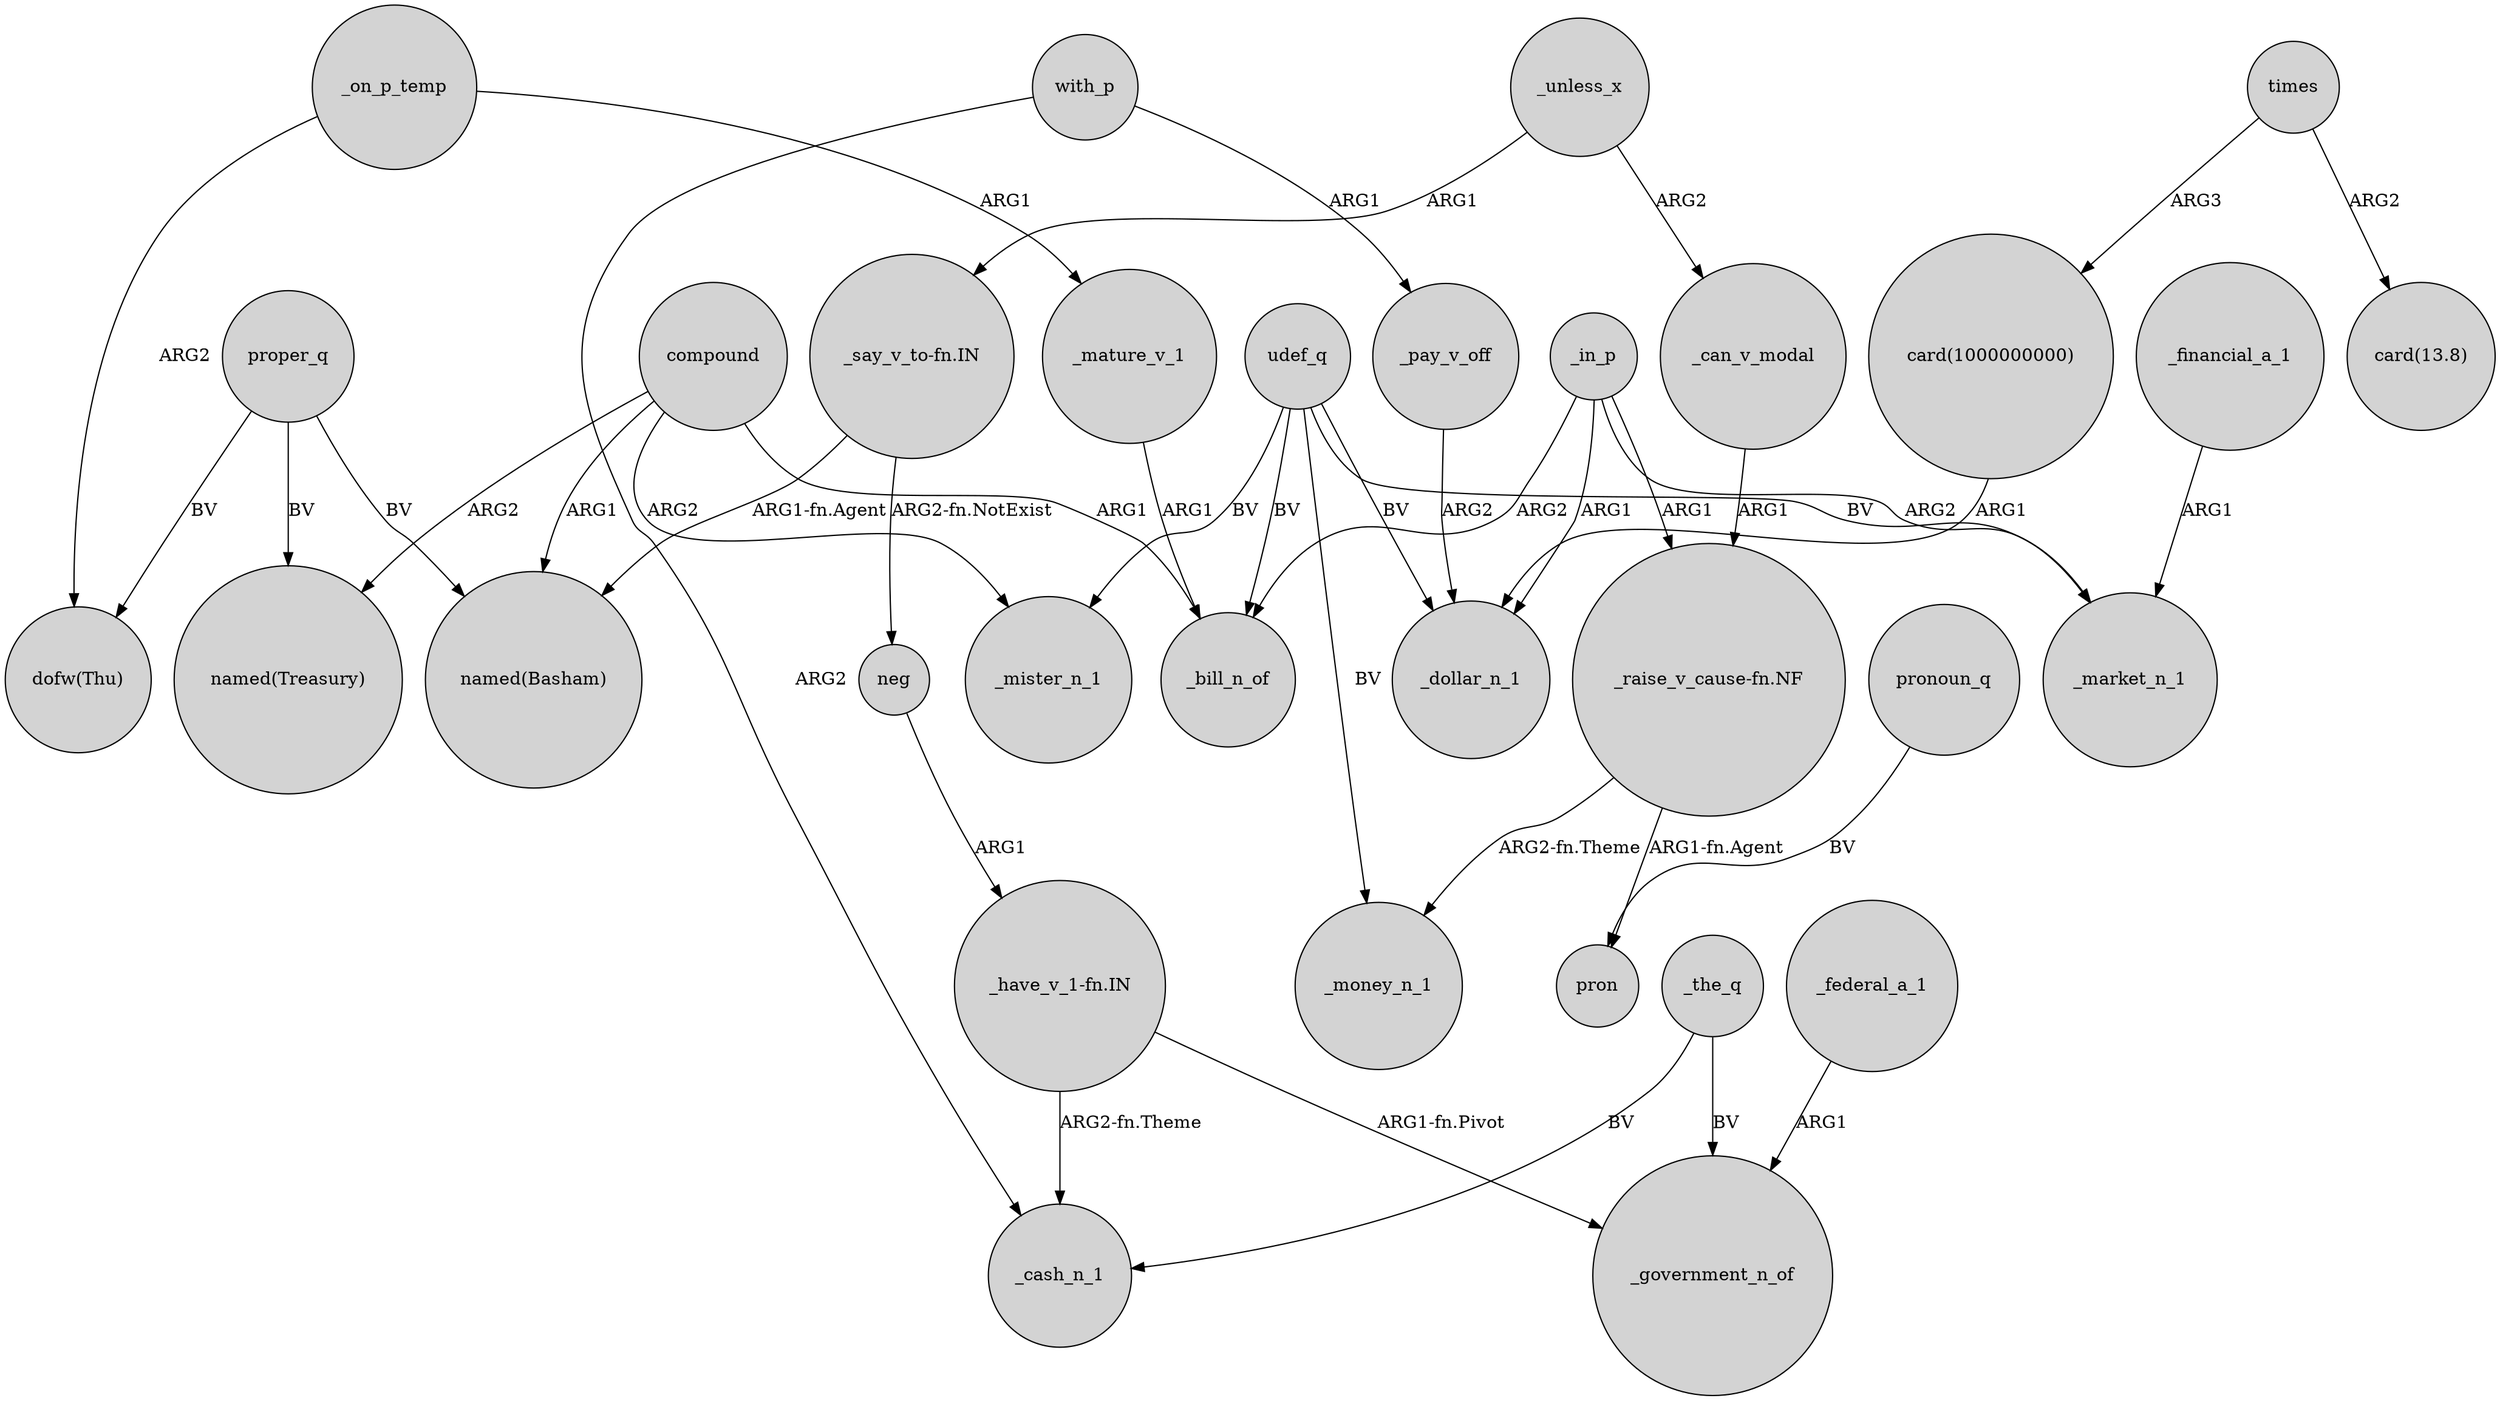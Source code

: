 digraph {
	node [shape=circle style=filled]
	compound -> "named(Treasury)" [label=ARG2]
	"_raise_v_cause-fn.NF" -> _money_n_1 [label="ARG2-fn.Theme"]
	udef_q -> _money_n_1 [label=BV]
	_unless_x -> _can_v_modal [label=ARG2]
	proper_q -> "named(Basham)" [label=BV]
	with_p -> _cash_n_1 [label=ARG2]
	compound -> _bill_n_of [label=ARG1]
	_mature_v_1 -> _bill_n_of [label=ARG1]
	_on_p_temp -> "dofw(Thu)" [label=ARG2]
	_in_p -> "_raise_v_cause-fn.NF" [label=ARG1]
	neg -> "_have_v_1-fn.IN" [label=ARG1]
	_pay_v_off -> _dollar_n_1 [label=ARG2]
	compound -> _mister_n_1 [label=ARG2]
	udef_q -> _mister_n_1 [label=BV]
	udef_q -> _bill_n_of [label=BV]
	udef_q -> _market_n_1 [label=BV]
	"_have_v_1-fn.IN" -> _cash_n_1 [label="ARG2-fn.Theme"]
	with_p -> _pay_v_off [label=ARG1]
	_federal_a_1 -> _government_n_of [label=ARG1]
	times -> "card(1000000000)" [label=ARG3]
	_in_p -> _bill_n_of [label=ARG2]
	pronoun_q -> pron [label=BV]
	_financial_a_1 -> _market_n_1 [label=ARG1]
	_unless_x -> "_say_v_to-fn.IN" [label=ARG1]
	compound -> "named(Basham)" [label=ARG1]
	times -> "card(13.8)" [label=ARG2]
	proper_q -> "dofw(Thu)" [label=BV]
	"_raise_v_cause-fn.NF" -> pron [label="ARG1-fn.Agent"]
	"_have_v_1-fn.IN" -> _government_n_of [label="ARG1-fn.Pivot"]
	proper_q -> "named(Treasury)" [label=BV]
	_on_p_temp -> _mature_v_1 [label=ARG1]
	_the_q -> _government_n_of [label=BV]
	_can_v_modal -> "_raise_v_cause-fn.NF" [label=ARG1]
	_in_p -> _market_n_1 [label=ARG2]
	_in_p -> _dollar_n_1 [label=ARG1]
	"card(1000000000)" -> _dollar_n_1 [label=ARG1]
	_the_q -> _cash_n_1 [label=BV]
	"_say_v_to-fn.IN" -> neg [label="ARG2-fn.NotExist"]
	udef_q -> _dollar_n_1 [label=BV]
	"_say_v_to-fn.IN" -> "named(Basham)" [label="ARG1-fn.Agent"]
}

